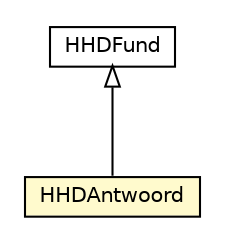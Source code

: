 #!/usr/local/bin/dot
#
# Class diagram 
# Generated by UMLGraph version R5_6-24-gf6e263 (http://www.umlgraph.org/)
#

digraph G {
	edge [fontname="Helvetica",fontsize=10,labelfontname="Helvetica",labelfontsize=10];
	node [fontname="Helvetica",fontsize=10,shape=plaintext];
	nodesep=0.25;
	ranksep=0.5;
	// nl.egem.stuf.sector.bg._0204.HHDFund
	c60856 [label=<<table title="nl.egem.stuf.sector.bg._0204.HHDFund" border="0" cellborder="1" cellspacing="0" cellpadding="2" port="p" href="./HHDFund.html">
		<tr><td><table border="0" cellspacing="0" cellpadding="1">
<tr><td align="center" balign="center"> HHDFund </td></tr>
		</table></td></tr>
		</table>>, URL="./HHDFund.html", fontname="Helvetica", fontcolor="black", fontsize=10.0];
	// nl.egem.stuf.sector.bg._0204.HHDAntwoord
	c60890 [label=<<table title="nl.egem.stuf.sector.bg._0204.HHDAntwoord" border="0" cellborder="1" cellspacing="0" cellpadding="2" port="p" bgcolor="lemonChiffon" href="./HHDAntwoord.html">
		<tr><td><table border="0" cellspacing="0" cellpadding="1">
<tr><td align="center" balign="center"> HHDAntwoord </td></tr>
		</table></td></tr>
		</table>>, URL="./HHDAntwoord.html", fontname="Helvetica", fontcolor="black", fontsize=10.0];
	//nl.egem.stuf.sector.bg._0204.HHDAntwoord extends nl.egem.stuf.sector.bg._0204.HHDFund
	c60856:p -> c60890:p [dir=back,arrowtail=empty];
}

